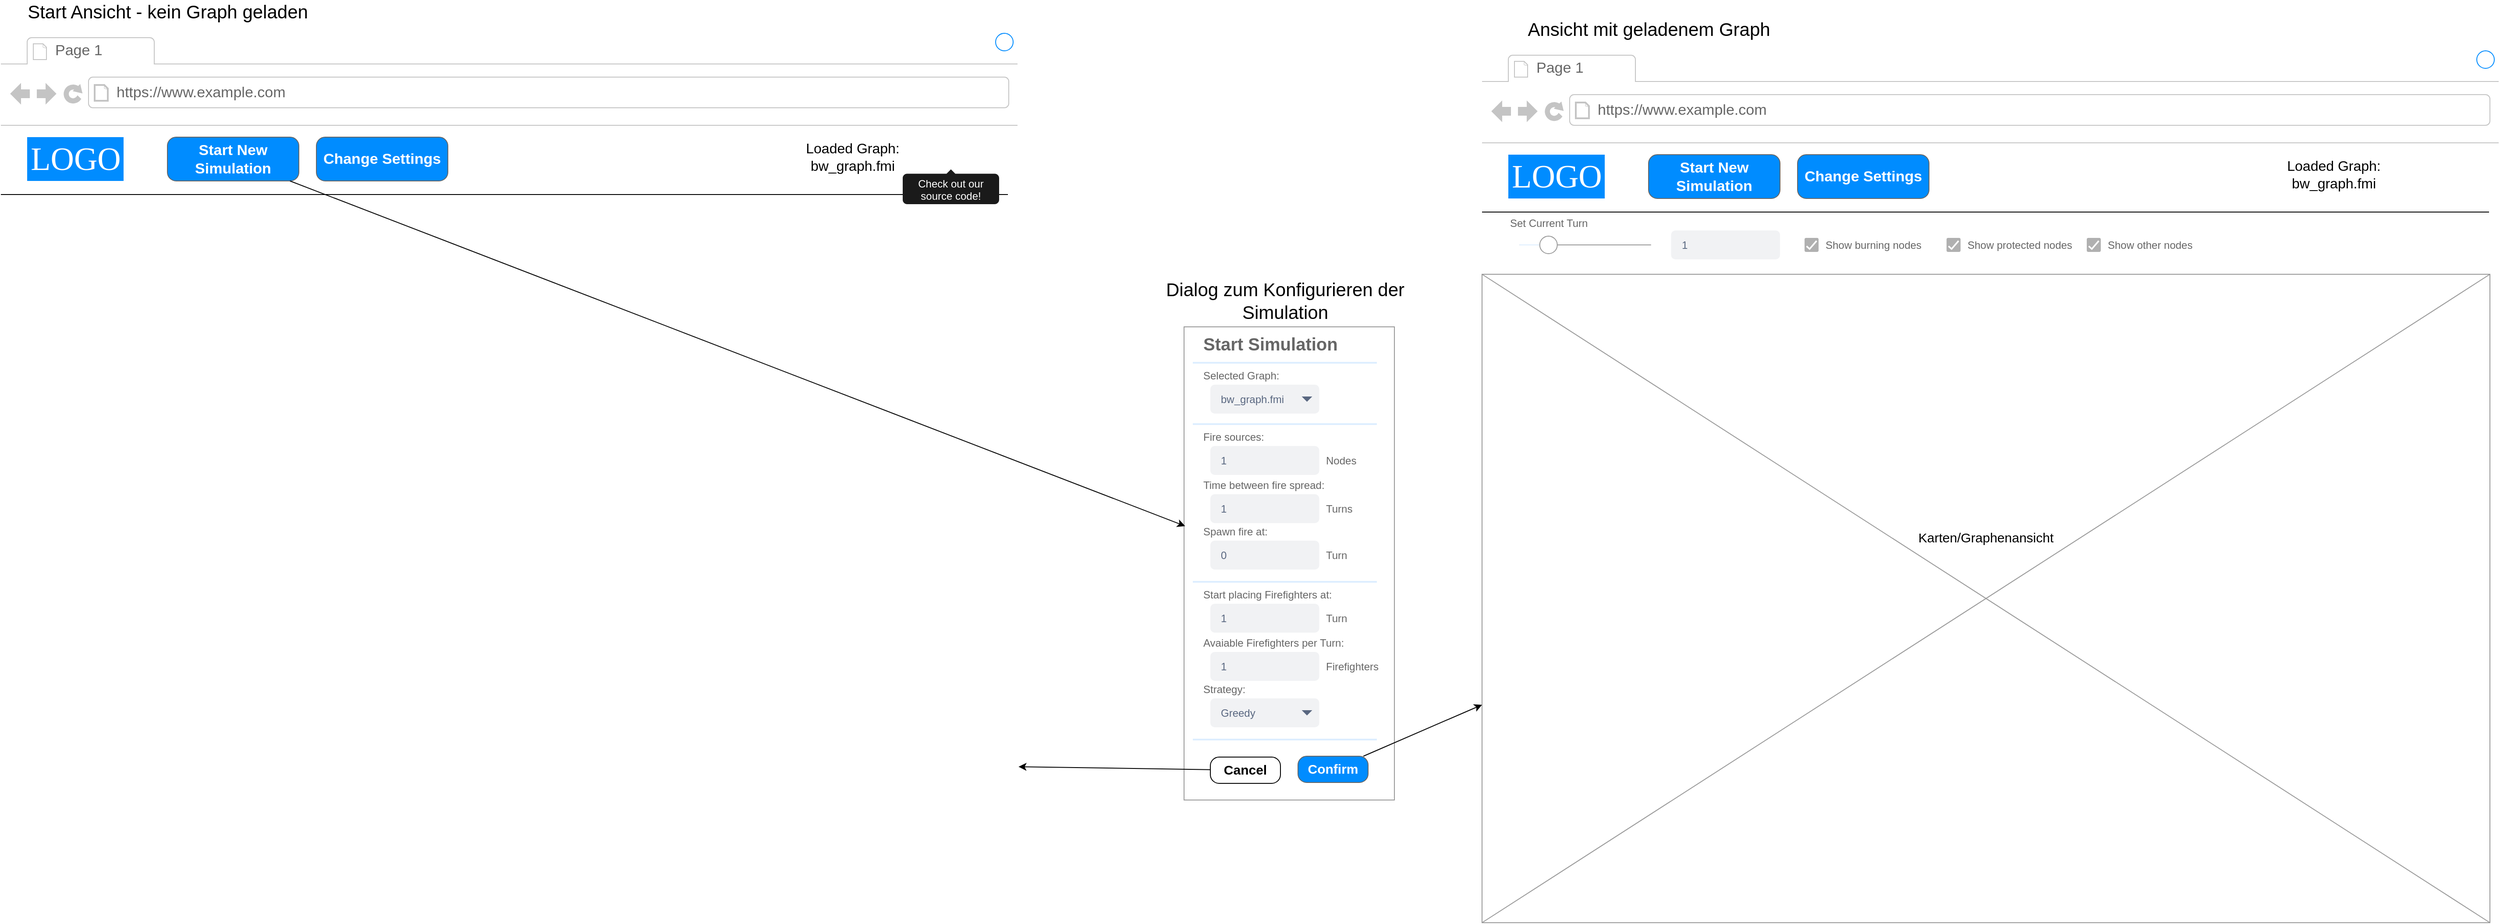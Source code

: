 <mxfile version="15.2.5" type="device"><diagram id="piDafpqhtRUU5qUU-vj8" name="Page-1"><mxGraphModel dx="2031" dy="1134" grid="1" gridSize="10" guides="1" tooltips="1" connect="1" arrows="1" fold="1" page="1" pageScale="1" pageWidth="827" pageHeight="1169" math="0" shadow="0"><root><mxCell id="0"/><mxCell id="1" parent="0"/><mxCell id="8962rQQDY3VNNf6We3Pp-1" value="" style="strokeWidth=1;shadow=0;dashed=0;align=center;html=1;shape=mxgraph.mockup.containers.browserWindow;rSize=0;strokeColor2=#008cff;strokeColor3=#c4c4c4;mainText=,;recursiveResize=0;strokeColor=#FFFFFF;fontColor=#FFFFFF;" parent="1" vertex="1"><mxGeometry x="10" y="60" width="1160" height="1000" as="geometry"/></mxCell><mxCell id="8962rQQDY3VNNf6We3Pp-2" value="Page 1" style="strokeWidth=1;shadow=0;dashed=0;align=center;html=1;shape=mxgraph.mockup.containers.anchor;fontSize=17;fontColor=#666666;align=left;" parent="8962rQQDY3VNNf6We3Pp-1" vertex="1"><mxGeometry x="60" y="12" width="110" height="26" as="geometry"/></mxCell><mxCell id="8962rQQDY3VNNf6We3Pp-3" value="https://www.example.com" style="strokeWidth=1;shadow=0;dashed=0;align=center;html=1;shape=mxgraph.mockup.containers.anchor;rSize=0;fontSize=17;fontColor=#666666;align=left;" parent="8962rQQDY3VNNf6We3Pp-1" vertex="1"><mxGeometry x="130" y="60" width="250" height="26" as="geometry"/></mxCell><mxCell id="seymav8gBYocV3_De4xC-2" value="LOGO" style="text;html=1;align=center;verticalAlign=middle;resizable=0;points=[];autosize=1;fontSize=37;fontFamily=Tahoma;fillColor=#008CFF;fontColor=#FFFFFF;" parent="8962rQQDY3VNNf6We3Pp-1" vertex="1"><mxGeometry x="30" y="123.5" width="110" height="50" as="geometry"/></mxCell><mxCell id="FWGgJNf3biCA26FiVz9F-2" value="Start New Simulation" style="strokeWidth=1;shadow=0;dashed=0;align=center;html=1;shape=mxgraph.mockup.buttons.button;strokeColor=#666666;fontColor=#ffffff;mainText=;buttonStyle=round;fontSize=17;fontStyle=1;fillColor=#008cff;whiteSpace=wrap;" vertex="1" parent="8962rQQDY3VNNf6We3Pp-1"><mxGeometry x="190" y="123.5" width="150" height="50" as="geometry"/></mxCell><mxCell id="FWGgJNf3biCA26FiVz9F-3" value="" style="endArrow=none;html=1;entryX=0;entryY=0.134;entryDx=0;entryDy=0;entryPerimeter=0;" edge="1" parent="8962rQQDY3VNNf6We3Pp-1"><mxGeometry width="50" height="50" relative="1" as="geometry"><mxPoint x="1149" y="189" as="sourcePoint"/><mxPoint y="189.06" as="targetPoint"/></mxGeometry></mxCell><mxCell id="FWGgJNf3biCA26FiVz9F-4" value="&lt;font style=&quot;font-size: 16px&quot;&gt;Loaded Graph: bw_graph.fmi&lt;/font&gt;" style="text;html=1;strokeColor=none;fillColor=none;align=center;verticalAlign=middle;whiteSpace=wrap;rounded=0;" vertex="1" parent="8962rQQDY3VNNf6We3Pp-1"><mxGeometry x="877" y="123" width="190" height="46.5" as="geometry"/></mxCell><mxCell id="FWGgJNf3biCA26FiVz9F-5" value="" style="shape=image;html=1;verticalAlign=top;verticalLabelPosition=bottom;labelBackgroundColor=#ffffff;imageAspect=0;aspect=fixed;image=https://cdn4.iconfinder.com/data/icons/iconsimple-logotypes/512/github-128.png" vertex="1" parent="8962rQQDY3VNNf6We3Pp-1"><mxGeometry x="1070" y="130.25" width="30" height="30" as="geometry"/></mxCell><mxCell id="FWGgJNf3biCA26FiVz9F-6" value="Check out our source code!" style="html=1;shadow=0;dashed=0;shape=mxgraph.bootstrap.popover;fillColor=#1A1A1A;strokeColor=none;dx=55;dy=5;rSize=5;whiteSpace=wrap;verticalAlign=top;spacing=10;fontSize=12;spacingLeft=0;align=center;spacingTop=-5;fontColor=#FFFFFF;direction=west;spacingBottom=0;" vertex="1" parent="8962rQQDY3VNNf6We3Pp-1"><mxGeometry x="1029" y="160.25" width="110" height="39.75" as="geometry"/></mxCell><mxCell id="FWGgJNf3biCA26FiVz9F-8" value="Change Settings" style="strokeWidth=1;shadow=0;dashed=0;align=center;html=1;shape=mxgraph.mockup.buttons.button;strokeColor=#666666;fontColor=#ffffff;mainText=;buttonStyle=round;fontSize=17;fontStyle=1;fillColor=#008cff;whiteSpace=wrap;" vertex="1" parent="8962rQQDY3VNNf6We3Pp-1"><mxGeometry x="360" y="123.5" width="150" height="50" as="geometry"/></mxCell><mxCell id="FWGgJNf3biCA26FiVz9F-9" value="&lt;font style=&quot;font-size: 21px&quot;&gt;Start Ansicht - kein Graph geladen&lt;/font&gt;" style="text;html=1;align=center;verticalAlign=middle;resizable=0;points=[];autosize=1;strokeColor=none;fillColor=none;" vertex="1" parent="1"><mxGeometry x="30" y="30" width="340" height="20" as="geometry"/></mxCell><mxCell id="FWGgJNf3biCA26FiVz9F-10" value="" style="strokeWidth=1;shadow=0;dashed=0;align=center;html=1;shape=mxgraph.mockup.forms.rrect;rSize=0;strokeColor=#999999;fillColor=#ffffff;" vertex="1" parent="1"><mxGeometry x="1360" y="400" width="240" height="540" as="geometry"/></mxCell><mxCell id="FWGgJNf3biCA26FiVz9F-11" value="&lt;b&gt;&lt;font style=&quot;font-size: 20px&quot;&gt;Start Simulation&lt;/font&gt;&lt;/b&gt;" style="strokeWidth=1;shadow=0;dashed=0;align=center;html=1;shape=mxgraph.mockup.forms.anchor;fontSize=12;fontColor=#666666;align=left;resizeWidth=1;spacingLeft=0;" vertex="1" parent="FWGgJNf3biCA26FiVz9F-10"><mxGeometry width="160" height="20" relative="1" as="geometry"><mxPoint x="20" y="9" as="offset"/></mxGeometry></mxCell><mxCell id="FWGgJNf3biCA26FiVz9F-12" value="" style="shape=line;strokeColor=#ddeeff;strokeWidth=2;html=1;resizeWidth=1;" vertex="1" parent="FWGgJNf3biCA26FiVz9F-10"><mxGeometry width="210" height="10" relative="1" as="geometry"><mxPoint x="10" y="36" as="offset"/></mxGeometry></mxCell><mxCell id="FWGgJNf3biCA26FiVz9F-13" value="Selected Graph:" style="strokeWidth=1;shadow=0;dashed=0;align=center;html=1;shape=mxgraph.mockup.forms.anchor;fontSize=12;fontColor=#666666;align=left;resizeWidth=1;spacingLeft=0;" vertex="1" parent="FWGgJNf3biCA26FiVz9F-10"><mxGeometry width="57.143" height="20" relative="1" as="geometry"><mxPoint x="20" y="46" as="offset"/></mxGeometry></mxCell><mxCell id="FWGgJNf3biCA26FiVz9F-23" value="bw_graph.fmi" style="rounded=1;fillColor=#F1F2F4;strokeColor=none;html=1;fontColor=#596780;align=left;fontSize=12;spacingLeft=10;sketch=0;" vertex="1" parent="FWGgJNf3biCA26FiVz9F-10"><mxGeometry x="30" y="66" width="124.29" height="33" as="geometry"/></mxCell><mxCell id="FWGgJNf3biCA26FiVz9F-24" value="" style="shape=triangle;direction=south;fillColor=#596780;strokeColor=none;html=1;sketch=0;" vertex="1" parent="FWGgJNf3biCA26FiVz9F-23"><mxGeometry x="1" y="0.5" width="12" height="6" relative="1" as="geometry"><mxPoint x="-20" y="-3" as="offset"/></mxGeometry></mxCell><mxCell id="FWGgJNf3biCA26FiVz9F-25" value="" style="shape=line;strokeColor=#ddeeff;strokeWidth=2;html=1;resizeWidth=1;" vertex="1" parent="FWGgJNf3biCA26FiVz9F-10"><mxGeometry x="10" y="106" width="210" height="10" as="geometry"/></mxCell><mxCell id="FWGgJNf3biCA26FiVz9F-26" value="Fire sources:" style="strokeWidth=1;shadow=0;dashed=0;align=center;html=1;shape=mxgraph.mockup.forms.anchor;fontSize=12;fontColor=#666666;align=left;resizeWidth=1;spacingLeft=0;" vertex="1" parent="FWGgJNf3biCA26FiVz9F-10"><mxGeometry x="20" y="116" width="57.143" height="20" as="geometry"/></mxCell><mxCell id="FWGgJNf3biCA26FiVz9F-31" value="1" style="rounded=1;fillColor=#F1F2F4;strokeColor=none;html=1;fontColor=#596780;align=left;fontSize=12;spacingLeft=10;sketch=0;" vertex="1" parent="FWGgJNf3biCA26FiVz9F-10"><mxGeometry x="30" y="136" width="124.29" height="33" as="geometry"/></mxCell><mxCell id="FWGgJNf3biCA26FiVz9F-39" value="Time between fire spread:" style="strokeWidth=1;shadow=0;dashed=0;align=center;html=1;shape=mxgraph.mockup.forms.anchor;fontSize=12;fontColor=#666666;align=left;resizeWidth=1;spacingLeft=0;" vertex="1" parent="FWGgJNf3biCA26FiVz9F-10"><mxGeometry x="20" y="171" width="80" height="20" as="geometry"/></mxCell><mxCell id="FWGgJNf3biCA26FiVz9F-40" value="1" style="rounded=1;fillColor=#F1F2F4;strokeColor=none;html=1;fontColor=#596780;align=left;fontSize=12;spacingLeft=10;sketch=0;" vertex="1" parent="FWGgJNf3biCA26FiVz9F-10"><mxGeometry x="30" y="191" width="124.29" height="33" as="geometry"/></mxCell><mxCell id="FWGgJNf3biCA26FiVz9F-41" value="Turns" style="strokeWidth=1;shadow=0;dashed=0;align=center;html=1;shape=mxgraph.mockup.forms.anchor;fontSize=12;fontColor=#666666;align=left;resizeWidth=1;spacingLeft=0;" vertex="1" parent="FWGgJNf3biCA26FiVz9F-10"><mxGeometry x="160" y="197.5" width="40" height="20" as="geometry"/></mxCell><mxCell id="FWGgJNf3biCA26FiVz9F-42" value="Nodes" style="strokeWidth=1;shadow=0;dashed=0;align=center;html=1;shape=mxgraph.mockup.forms.anchor;fontSize=12;fontColor=#666666;align=left;resizeWidth=1;spacingLeft=0;" vertex="1" parent="FWGgJNf3biCA26FiVz9F-10"><mxGeometry x="160" y="142.5" width="40" height="20" as="geometry"/></mxCell><mxCell id="FWGgJNf3biCA26FiVz9F-43" value="Spawn fire at:" style="strokeWidth=1;shadow=0;dashed=0;align=center;html=1;shape=mxgraph.mockup.forms.anchor;fontSize=12;fontColor=#666666;align=left;resizeWidth=1;spacingLeft=0;" vertex="1" parent="FWGgJNf3biCA26FiVz9F-10"><mxGeometry x="20" y="224" width="80" height="20" as="geometry"/></mxCell><mxCell id="FWGgJNf3biCA26FiVz9F-44" value="0" style="rounded=1;fillColor=#F1F2F4;strokeColor=none;html=1;fontColor=#596780;align=left;fontSize=12;spacingLeft=10;sketch=0;" vertex="1" parent="FWGgJNf3biCA26FiVz9F-10"><mxGeometry x="30" y="244" width="124.29" height="33" as="geometry"/></mxCell><mxCell id="FWGgJNf3biCA26FiVz9F-45" value="Turn" style="strokeWidth=1;shadow=0;dashed=0;align=center;html=1;shape=mxgraph.mockup.forms.anchor;fontSize=12;fontColor=#666666;align=left;resizeWidth=1;spacingLeft=0;" vertex="1" parent="FWGgJNf3biCA26FiVz9F-10"><mxGeometry x="160" y="250.5" width="40" height="20" as="geometry"/></mxCell><mxCell id="FWGgJNf3biCA26FiVz9F-46" value="" style="shape=line;strokeColor=#ddeeff;strokeWidth=2;html=1;resizeWidth=1;" vertex="1" parent="FWGgJNf3biCA26FiVz9F-10"><mxGeometry x="10" y="286" width="210" height="10" as="geometry"/></mxCell><mxCell id="FWGgJNf3biCA26FiVz9F-47" value="Start placing Firefighters at:" style="strokeWidth=1;shadow=0;dashed=0;align=center;html=1;shape=mxgraph.mockup.forms.anchor;fontSize=12;fontColor=#666666;align=left;resizeWidth=1;spacingLeft=0;" vertex="1" parent="FWGgJNf3biCA26FiVz9F-10"><mxGeometry x="20" y="296" width="57.143" height="20" as="geometry"/></mxCell><mxCell id="FWGgJNf3biCA26FiVz9F-48" value="1" style="rounded=1;fillColor=#F1F2F4;strokeColor=none;html=1;fontColor=#596780;align=left;fontSize=12;spacingLeft=10;sketch=0;" vertex="1" parent="FWGgJNf3biCA26FiVz9F-10"><mxGeometry x="30" y="316" width="124.29" height="33" as="geometry"/></mxCell><mxCell id="FWGgJNf3biCA26FiVz9F-49" value="Avaiable Firefighters per Turn:" style="strokeWidth=1;shadow=0;dashed=0;align=center;html=1;shape=mxgraph.mockup.forms.anchor;fontSize=12;fontColor=#666666;align=left;resizeWidth=1;spacingLeft=0;" vertex="1" parent="FWGgJNf3biCA26FiVz9F-10"><mxGeometry x="20" y="351" width="80" height="20" as="geometry"/></mxCell><mxCell id="FWGgJNf3biCA26FiVz9F-50" value="1" style="rounded=1;fillColor=#F1F2F4;strokeColor=none;html=1;fontColor=#596780;align=left;fontSize=12;spacingLeft=10;sketch=0;" vertex="1" parent="FWGgJNf3biCA26FiVz9F-10"><mxGeometry x="30" y="371" width="124.29" height="33" as="geometry"/></mxCell><mxCell id="FWGgJNf3biCA26FiVz9F-51" value="Firefighters" style="strokeWidth=1;shadow=0;dashed=0;align=center;html=1;shape=mxgraph.mockup.forms.anchor;fontSize=12;fontColor=#666666;align=left;resizeWidth=1;spacingLeft=0;" vertex="1" parent="FWGgJNf3biCA26FiVz9F-10"><mxGeometry x="160" y="377.5" width="40" height="20" as="geometry"/></mxCell><mxCell id="FWGgJNf3biCA26FiVz9F-52" value="Turn" style="strokeWidth=1;shadow=0;dashed=0;align=center;html=1;shape=mxgraph.mockup.forms.anchor;fontSize=12;fontColor=#666666;align=left;resizeWidth=1;spacingLeft=0;" vertex="1" parent="FWGgJNf3biCA26FiVz9F-10"><mxGeometry x="160" y="322.5" width="40" height="20" as="geometry"/></mxCell><mxCell id="FWGgJNf3biCA26FiVz9F-53" value="Strategy:" style="strokeWidth=1;shadow=0;dashed=0;align=center;html=1;shape=mxgraph.mockup.forms.anchor;fontSize=12;fontColor=#666666;align=left;resizeWidth=1;spacingLeft=0;" vertex="1" parent="FWGgJNf3biCA26FiVz9F-10"><mxGeometry x="20" y="404" width="80" height="20" as="geometry"/></mxCell><mxCell id="FWGgJNf3biCA26FiVz9F-56" value="Greedy" style="rounded=1;fillColor=#F1F2F4;strokeColor=none;html=1;fontColor=#596780;align=left;fontSize=12;spacingLeft=10;sketch=0;" vertex="1" parent="FWGgJNf3biCA26FiVz9F-10"><mxGeometry x="30" y="424" width="124.29" height="33" as="geometry"/></mxCell><mxCell id="FWGgJNf3biCA26FiVz9F-57" value="" style="shape=triangle;direction=south;fillColor=#596780;strokeColor=none;html=1;sketch=0;" vertex="1" parent="FWGgJNf3biCA26FiVz9F-56"><mxGeometry x="1" y="0.5" width="12" height="6" relative="1" as="geometry"><mxPoint x="-20" y="-3" as="offset"/></mxGeometry></mxCell><mxCell id="FWGgJNf3biCA26FiVz9F-58" value="" style="shape=line;strokeColor=#ddeeff;strokeWidth=2;html=1;resizeWidth=1;" vertex="1" parent="FWGgJNf3biCA26FiVz9F-10"><mxGeometry x="10" y="466" width="210" height="10" as="geometry"/></mxCell><mxCell id="FWGgJNf3biCA26FiVz9F-59" value="&lt;font style=&quot;font-size: 15px&quot;&gt;Confirm&lt;/font&gt;" style="strokeWidth=1;shadow=0;dashed=0;align=center;html=1;shape=mxgraph.mockup.buttons.button;strokeColor=#666666;fontColor=#ffffff;mainText=;buttonStyle=round;fontSize=17;fontStyle=1;fillColor=#008cff;whiteSpace=wrap;" vertex="1" parent="FWGgJNf3biCA26FiVz9F-10"><mxGeometry x="130" y="490" width="80" height="30" as="geometry"/></mxCell><mxCell id="FWGgJNf3biCA26FiVz9F-60" value="&lt;font style=&quot;font-size: 15px&quot;&gt;Cancel&lt;/font&gt;" style="strokeWidth=1;shadow=0;dashed=0;align=center;html=1;shape=mxgraph.mockup.buttons.button;mainText=;buttonStyle=round;fontSize=17;fontStyle=1;whiteSpace=wrap;" vertex="1" parent="FWGgJNf3biCA26FiVz9F-10"><mxGeometry x="30" y="491" width="80" height="30" as="geometry"/></mxCell><mxCell id="FWGgJNf3biCA26FiVz9F-61" value="" style="shape=image;html=1;verticalAlign=top;verticalLabelPosition=bottom;labelBackgroundColor=#ffffff;imageAspect=0;aspect=fixed;image=https://cdn3.iconfinder.com/data/icons/google-material-design-icons/48/ic_close_48px-128.png" vertex="1" parent="FWGgJNf3biCA26FiVz9F-10"><mxGeometry x="223" width="17" height="17" as="geometry"/></mxCell><mxCell id="FWGgJNf3biCA26FiVz9F-62" value="" style="endArrow=classic;html=1;entryX=0.005;entryY=0.421;entryDx=0;entryDy=0;entryPerimeter=0;" edge="1" parent="1" source="FWGgJNf3biCA26FiVz9F-2" target="FWGgJNf3biCA26FiVz9F-10"><mxGeometry width="50" height="50" relative="1" as="geometry"><mxPoint x="800" y="630" as="sourcePoint"/><mxPoint x="850" y="580" as="targetPoint"/></mxGeometry></mxCell><mxCell id="FWGgJNf3biCA26FiVz9F-63" value="" style="endArrow=classic;html=1;entryX=1.001;entryY=0.842;entryDx=0;entryDy=0;entryPerimeter=0;" edge="1" parent="1" source="FWGgJNf3biCA26FiVz9F-60" target="8962rQQDY3VNNf6We3Pp-1"><mxGeometry width="50" height="50" relative="1" as="geometry"><mxPoint x="600" y="630" as="sourcePoint"/><mxPoint x="650" y="580" as="targetPoint"/></mxGeometry></mxCell><mxCell id="FWGgJNf3biCA26FiVz9F-64" value="&lt;font style=&quot;font-size: 21px&quot;&gt;Dialog zum Konfigurieren der&lt;br&gt;Simulation&lt;br&gt;&lt;/font&gt;" style="text;html=1;align=center;verticalAlign=middle;resizable=0;points=[];autosize=1;strokeColor=none;fillColor=none;" vertex="1" parent="1"><mxGeometry x="1330" y="350" width="290" height="40" as="geometry"/></mxCell><mxCell id="FWGgJNf3biCA26FiVz9F-65" value="" style="strokeWidth=1;shadow=0;dashed=0;align=center;html=1;shape=mxgraph.mockup.containers.browserWindow;rSize=0;strokeColor2=#008cff;strokeColor3=#c4c4c4;mainText=,;recursiveResize=0;strokeColor=#FFFFFF;fontColor=#FFFFFF;" vertex="1" parent="1"><mxGeometry x="1700" y="80" width="1160" height="1000" as="geometry"/></mxCell><mxCell id="FWGgJNf3biCA26FiVz9F-66" value="Page 1" style="strokeWidth=1;shadow=0;dashed=0;align=center;html=1;shape=mxgraph.mockup.containers.anchor;fontSize=17;fontColor=#666666;align=left;" vertex="1" parent="FWGgJNf3biCA26FiVz9F-65"><mxGeometry x="60" y="12" width="110" height="26" as="geometry"/></mxCell><mxCell id="FWGgJNf3biCA26FiVz9F-67" value="https://www.example.com" style="strokeWidth=1;shadow=0;dashed=0;align=center;html=1;shape=mxgraph.mockup.containers.anchor;rSize=0;fontSize=17;fontColor=#666666;align=left;" vertex="1" parent="FWGgJNf3biCA26FiVz9F-65"><mxGeometry x="130" y="60" width="250" height="26" as="geometry"/></mxCell><mxCell id="FWGgJNf3biCA26FiVz9F-68" value="LOGO" style="text;html=1;align=center;verticalAlign=middle;resizable=0;points=[];autosize=1;fontSize=37;fontFamily=Tahoma;fillColor=#008CFF;fontColor=#FFFFFF;" vertex="1" parent="FWGgJNf3biCA26FiVz9F-65"><mxGeometry x="30" y="123.5" width="110" height="50" as="geometry"/></mxCell><mxCell id="FWGgJNf3biCA26FiVz9F-69" value="Start New Simulation" style="strokeWidth=1;shadow=0;dashed=0;align=center;html=1;shape=mxgraph.mockup.buttons.button;strokeColor=#666666;fontColor=#ffffff;mainText=;buttonStyle=round;fontSize=17;fontStyle=1;fillColor=#008cff;whiteSpace=wrap;" vertex="1" parent="FWGgJNf3biCA26FiVz9F-65"><mxGeometry x="190" y="123.5" width="150" height="50" as="geometry"/></mxCell><mxCell id="FWGgJNf3biCA26FiVz9F-70" value="" style="endArrow=none;html=1;entryX=0;entryY=0.134;entryDx=0;entryDy=0;entryPerimeter=0;" edge="1" parent="FWGgJNf3biCA26FiVz9F-65"><mxGeometry width="50" height="50" relative="1" as="geometry"><mxPoint x="1149" y="189" as="sourcePoint"/><mxPoint y="189.06" as="targetPoint"/></mxGeometry></mxCell><mxCell id="FWGgJNf3biCA26FiVz9F-71" value="&lt;font style=&quot;font-size: 16px&quot;&gt;Loaded Graph: bw_graph.fmi&lt;/font&gt;" style="text;html=1;strokeColor=none;fillColor=none;align=center;verticalAlign=middle;whiteSpace=wrap;rounded=0;" vertex="1" parent="FWGgJNf3biCA26FiVz9F-65"><mxGeometry x="877" y="123" width="190" height="46.5" as="geometry"/></mxCell><mxCell id="FWGgJNf3biCA26FiVz9F-72" value="" style="shape=image;html=1;verticalAlign=top;verticalLabelPosition=bottom;labelBackgroundColor=#ffffff;imageAspect=0;aspect=fixed;image=https://cdn4.iconfinder.com/data/icons/iconsimple-logotypes/512/github-128.png" vertex="1" parent="FWGgJNf3biCA26FiVz9F-65"><mxGeometry x="1070" y="130.25" width="30" height="30" as="geometry"/></mxCell><mxCell id="FWGgJNf3biCA26FiVz9F-74" value="Change Settings" style="strokeWidth=1;shadow=0;dashed=0;align=center;html=1;shape=mxgraph.mockup.buttons.button;strokeColor=#666666;fontColor=#ffffff;mainText=;buttonStyle=round;fontSize=17;fontStyle=1;fillColor=#008cff;whiteSpace=wrap;" vertex="1" parent="FWGgJNf3biCA26FiVz9F-65"><mxGeometry x="360" y="123.5" width="150" height="50" as="geometry"/></mxCell><mxCell id="FWGgJNf3biCA26FiVz9F-78" value="" style="verticalLabelPosition=bottom;shadow=0;dashed=0;align=center;html=1;verticalAlign=top;strokeWidth=1;shape=mxgraph.mockup.graphics.simpleIcon;strokeColor=#999999;" vertex="1" parent="FWGgJNf3biCA26FiVz9F-65"><mxGeometry y="260" width="1150" height="740" as="geometry"/></mxCell><mxCell id="FWGgJNf3biCA26FiVz9F-79" value="&lt;font style=&quot;font-size: 15px&quot;&gt;Karten/Graphenansicht&lt;/font&gt;" style="text;html=1;strokeColor=none;fillColor=none;align=center;verticalAlign=middle;whiteSpace=wrap;rounded=0;" vertex="1" parent="FWGgJNf3biCA26FiVz9F-65"><mxGeometry x="505" y="550" width="140" height="20" as="geometry"/></mxCell><mxCell id="FWGgJNf3biCA26FiVz9F-80" value="" style="verticalLabelPosition=bottom;shadow=0;dashed=0;align=center;html=1;verticalAlign=top;strokeWidth=1;shape=mxgraph.mockup.forms.horSlider;strokeColor=#999999;sliderStyle=basic;sliderPos=20;handleStyle=circle;fillColor2=#ddeeff;" vertex="1" parent="FWGgJNf3biCA26FiVz9F-65"><mxGeometry x="42.86" y="211.5" width="150" height="30" as="geometry"/></mxCell><mxCell id="FWGgJNf3biCA26FiVz9F-81" value="1" style="rounded=1;fillColor=#F1F2F4;strokeColor=none;html=1;fontColor=#596780;align=left;fontSize=12;spacingLeft=10;sketch=0;" vertex="1" parent="FWGgJNf3biCA26FiVz9F-65"><mxGeometry x="215.71" y="210" width="124.29" height="33" as="geometry"/></mxCell><mxCell id="FWGgJNf3biCA26FiVz9F-82" value="Set Current Turn" style="strokeWidth=1;shadow=0;dashed=0;align=center;html=1;shape=mxgraph.mockup.forms.anchor;fontSize=12;fontColor=#666666;align=left;resizeWidth=1;spacingLeft=0;" vertex="1" parent="FWGgJNf3biCA26FiVz9F-65"><mxGeometry x="30" y="191.5" width="57.143" height="20" as="geometry"/></mxCell><mxCell id="FWGgJNf3biCA26FiVz9F-83" value="" style="dashed=0;labelPosition=right;align=left;shape=mxgraph.gmdl.checkbox;strokeColor=none;fillColor=#B0B0B0;strokeWidth=2;aspect=fixed;sketch=0;" vertex="1" parent="FWGgJNf3biCA26FiVz9F-65"><mxGeometry x="368" y="218.5" width="16" height="16" as="geometry"/></mxCell><mxCell id="FWGgJNf3biCA26FiVz9F-84" value="Show burning nodes" style="strokeWidth=1;shadow=0;dashed=0;align=center;html=1;shape=mxgraph.mockup.forms.anchor;fontSize=12;fontColor=#666666;align=left;resizeWidth=1;spacingLeft=0;" vertex="1" parent="FWGgJNf3biCA26FiVz9F-65"><mxGeometry x="390" y="216.5" width="57.143" height="20" as="geometry"/></mxCell><mxCell id="FWGgJNf3biCA26FiVz9F-85" value="" style="dashed=0;labelPosition=right;align=left;shape=mxgraph.gmdl.checkbox;strokeColor=none;fillColor=#B0B0B0;strokeWidth=2;aspect=fixed;sketch=0;" vertex="1" parent="FWGgJNf3biCA26FiVz9F-65"><mxGeometry x="530" y="218.5" width="16" height="16" as="geometry"/></mxCell><mxCell id="FWGgJNf3biCA26FiVz9F-86" value="Show protected nodes" style="strokeWidth=1;shadow=0;dashed=0;align=center;html=1;shape=mxgraph.mockup.forms.anchor;fontSize=12;fontColor=#666666;align=left;resizeWidth=1;spacingLeft=0;" vertex="1" parent="FWGgJNf3biCA26FiVz9F-65"><mxGeometry x="552" y="216.5" width="57.143" height="20" as="geometry"/></mxCell><mxCell id="FWGgJNf3biCA26FiVz9F-87" value="" style="dashed=0;labelPosition=right;align=left;shape=mxgraph.gmdl.checkbox;strokeColor=none;fillColor=#B0B0B0;strokeWidth=2;aspect=fixed;sketch=0;" vertex="1" parent="FWGgJNf3biCA26FiVz9F-65"><mxGeometry x="690" y="218.5" width="16" height="16" as="geometry"/></mxCell><mxCell id="FWGgJNf3biCA26FiVz9F-88" value="Show other nodes" style="strokeWidth=1;shadow=0;dashed=0;align=center;html=1;shape=mxgraph.mockup.forms.anchor;fontSize=12;fontColor=#666666;align=left;resizeWidth=1;spacingLeft=0;" vertex="1" parent="FWGgJNf3biCA26FiVz9F-65"><mxGeometry x="712" y="216.5" width="57.143" height="20" as="geometry"/></mxCell><mxCell id="FWGgJNf3biCA26FiVz9F-75" value="&lt;font style=&quot;font-size: 21px&quot;&gt;Ansicht mit geladenem Graph&lt;/font&gt;" style="text;html=1;align=center;verticalAlign=middle;resizable=0;points=[];autosize=1;strokeColor=none;fillColor=none;" vertex="1" parent="1"><mxGeometry x="1745" y="50" width="290" height="20" as="geometry"/></mxCell><mxCell id="FWGgJNf3biCA26FiVz9F-76" value="" style="endArrow=classic;html=1;" edge="1" parent="1" source="FWGgJNf3biCA26FiVz9F-59" target="FWGgJNf3biCA26FiVz9F-65"><mxGeometry width="50" height="50" relative="1" as="geometry"><mxPoint x="2010" y="620" as="sourcePoint"/><mxPoint x="2060" y="570" as="targetPoint"/></mxGeometry></mxCell></root></mxGraphModel></diagram></mxfile>